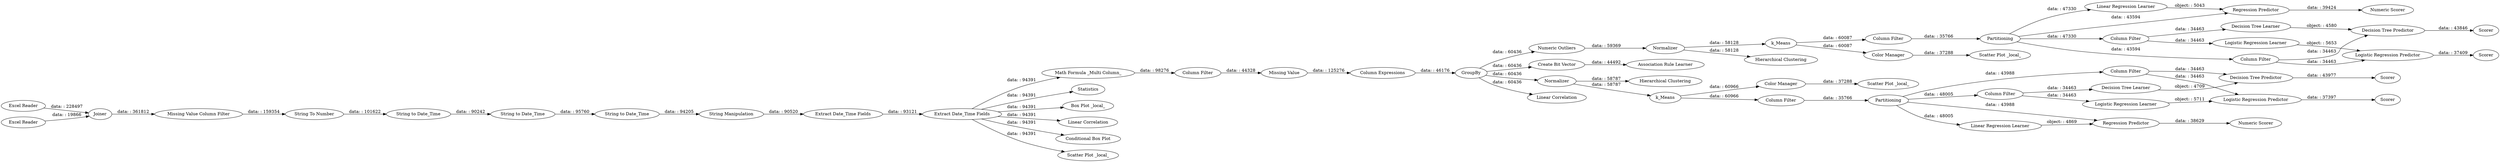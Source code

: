 digraph {
	"5879737711140993416_73" [label="Logistic Regression Learner"]
	"5879737711140993416_48" [label="Create Bit Vector"]
	"5879737711140993416_67" [label="Column Filter"]
	"5879737711140993416_59" [label="Linear Regression Learner"]
	"5879737711140993416_10" [label=Statistics]
	"5879737711140993416_42" [label="Color Manager"]
	"5879737711140993416_44" [label="Scatter Plot _local_"]
	"5879737711140993416_39" [label="Scatter Plot _local_"]
	"5879737711140993416_41" [label=Normalizer]
	"5879737711140993416_53" [label="Linear Correlation"]
	"5879737711140993416_64" [label=Scorer]
	"5879737711140993416_11" [label="Extract Date_Time Fields"]
	"5879737711140993416_1" [label="Excel Reader"]
	"5879737711140993416_55" [label="Column Filter"]
	"5879737711140993416_15" [label="Hierarchical Clustering"]
	"5879737711140993416_50" [label="Linear Regression Learner"]
	"5879737711140993416_61" [label="Column Filter"]
	"5879737711140993416_71" [label="Logistic Regression Predictor"]
	"5879737711140993416_29" [label=GroupBy]
	"5879737711140993416_45" [label="Hierarchical Clustering"]
	"5879737711140993416_28" [label="Math Formula _Multi Column_"]
	"5879737711140993416_40" [label="Color Manager"]
	"5879737711140993416_7" [label="Missing Value Column Filter"]
	"5879737711140993416_22" [label="Box Plot _local_"]
	"5879737711140993416_5" [label=Joiner]
	"5879737711140993416_38" [label=Normalizer]
	"5879737711140993416_65" [label="Column Filter"]
	"5879737711140993416_62" [label="Column Filter"]
	"5879737711140993416_70" [label="Logistic Regression Learner"]
	"5879737711140993416_27" [label="Column Filter"]
	"5879737711140993416_16" [label=k_Means]
	"5879737711140993416_8" [label="String to Date_Time"]
	"5879737711140993416_26" [label="Linear Correlation"]
	"5879737711140993416_57" [label="Numeric Scorer"]
	"5879737711140993416_63" [label="Decision Tree Predictor"]
	"5879737711140993416_3" [label="String to Date_Time"]
	"5879737711140993416_58" [label=Partitioning]
	"5879737711140993416_72" [label=Scorer]
	"5879737711140993416_68" [label=Scorer]
	"5879737711140993416_25" [label="Conditional Box Plot"]
	"5879737711140993416_36" [label="Numeric Outliers"]
	"5879737711140993416_43" [label=k_Means]
	"5879737711140993416_46" [label="Association Rule Learner"]
	"5879737711140993416_34" [label="Column Expressions"]
	"5879737711140993416_51" [label="Regression Predictor"]
	"5879737711140993416_75" [label="Logistic Regression Predictor"]
	"5879737711140993416_66" [label="Decision Tree Predictor"]
	"5879737711140993416_4" [label="Excel Reader"]
	"5879737711140993416_60" [label="Decision Tree Learner"]
	"5879737711140993416_12" [label="Extract Date_Time Fields"]
	"5879737711140993416_9" [label="String to Date_Time"]
	"5879737711140993416_74" [label=Scorer]
	"5879737711140993416_54" [label="Column Filter"]
	"5879737711140993416_52" [label="Numeric Scorer"]
	"5879737711140993416_32" [label="Missing Value"]
	"5879737711140993416_69" [label="Decision Tree Learner"]
	"5879737711140993416_24" [label="Scatter Plot _local_"]
	"5879737711140993416_2" [label="String To Number"]
	"5879737711140993416_56" [label="Regression Predictor"]
	"5879737711140993416_14" [label="String Manipulation"]
	"5879737711140993416_49" [label=Partitioning]
	"5879737711140993416_56" -> "5879737711140993416_57" [label="data: : 39424"]
	"5879737711140993416_12" -> "5879737711140993416_24" [label="data: : 94391"]
	"5879737711140993416_54" -> "5879737711140993416_49" [label="data: : 35766"]
	"5879737711140993416_62" -> "5879737711140993416_71" [label="data: : 34463"]
	"5879737711140993416_55" -> "5879737711140993416_58" [label="data: : 35766"]
	"5879737711140993416_5" -> "5879737711140993416_7" [label="data: : 361812"]
	"5879737711140993416_49" -> "5879737711140993416_51" [label="data: : 43988"]
	"5879737711140993416_63" -> "5879737711140993416_64" [label="data: : 43977"]
	"5879737711140993416_38" -> "5879737711140993416_16" [label="data: : 58128"]
	"5879737711140993416_16" -> "5879737711140993416_55" [label="data: : 60087"]
	"5879737711140993416_29" -> "5879737711140993416_48" [label="data: : 60436"]
	"5879737711140993416_40" -> "5879737711140993416_39" [label="data: : 37288"]
	"5879737711140993416_49" -> "5879737711140993416_61" [label="data: : 48005"]
	"5879737711140993416_9" -> "5879737711140993416_14" [label="data: : 94205"]
	"5879737711140993416_34" -> "5879737711140993416_29" [label="data: : 46176"]
	"5879737711140993416_36" -> "5879737711140993416_38" [label="data: : 59369"]
	"5879737711140993416_58" -> "5879737711140993416_67" [label="data: : 43594"]
	"5879737711140993416_67" -> "5879737711140993416_66" [label="data: : 34463"]
	"5879737711140993416_71" -> "5879737711140993416_72" [label="data: : 37397"]
	"5879737711140993416_65" -> "5879737711140993416_69" [label="data: : 34463"]
	"5879737711140993416_2" -> "5879737711140993416_3" [label="data: : 101622"]
	"5879737711140993416_16" -> "5879737711140993416_40" [label="data: : 60087"]
	"5879737711140993416_49" -> "5879737711140993416_50" [label="data: : 48005"]
	"5879737711140993416_43" -> "5879737711140993416_42" [label="data: : 60966"]
	"5879737711140993416_51" -> "5879737711140993416_52" [label="data: : 38629"]
	"5879737711140993416_58" -> "5879737711140993416_59" [label="data: : 47330"]
	"5879737711140993416_58" -> "5879737711140993416_65" [label="data: : 47330"]
	"5879737711140993416_73" -> "5879737711140993416_75" [label="object: : 5653"]
	"5879737711140993416_69" -> "5879737711140993416_66" [label="object: : 4580"]
	"5879737711140993416_12" -> "5879737711140993416_10" [label="data: : 94391"]
	"5879737711140993416_8" -> "5879737711140993416_9" [label="data: : 95760"]
	"5879737711140993416_70" -> "5879737711140993416_71" [label="object: : 5711"]
	"5879737711140993416_11" -> "5879737711140993416_12" [label="data: : 93121"]
	"5879737711140993416_12" -> "5879737711140993416_28" [label="data: : 94391"]
	"5879737711140993416_32" -> "5879737711140993416_34" [label="data: : 125276"]
	"5879737711140993416_50" -> "5879737711140993416_51" [label="object: : 4869"]
	"5879737711140993416_75" -> "5879737711140993416_74" [label="data: : 37409"]
	"5879737711140993416_12" -> "5879737711140993416_26" [label="data: : 94391"]
	"5879737711140993416_41" -> "5879737711140993416_43" [label="data: : 58787"]
	"5879737711140993416_61" -> "5879737711140993416_70" [label="data: : 34463"]
	"5879737711140993416_62" -> "5879737711140993416_63" [label="data: : 34463"]
	"5879737711140993416_29" -> "5879737711140993416_53" [label="data: : 60436"]
	"5879737711140993416_48" -> "5879737711140993416_46" [label="data: : 44492"]
	"5879737711140993416_12" -> "5879737711140993416_22" [label="data: : 94391"]
	"5879737711140993416_60" -> "5879737711140993416_63" [label="object: : 4709"]
	"5879737711140993416_67" -> "5879737711140993416_75" [label="data: : 34463"]
	"5879737711140993416_7" -> "5879737711140993416_2" [label="data: : 159354"]
	"5879737711140993416_3" -> "5879737711140993416_8" [label="data: : 90242"]
	"5879737711140993416_65" -> "5879737711140993416_73" [label="data: : 34463"]
	"5879737711140993416_41" -> "5879737711140993416_45" [label="data: : 58787"]
	"5879737711140993416_12" -> "5879737711140993416_25" [label="data: : 94391"]
	"5879737711140993416_58" -> "5879737711140993416_56" [label="data: : 43594"]
	"5879737711140993416_66" -> "5879737711140993416_68" [label="data: : 43846"]
	"5879737711140993416_29" -> "5879737711140993416_36" [label="data: : 60436"]
	"5879737711140993416_42" -> "5879737711140993416_44" [label="data: : 37288"]
	"5879737711140993416_61" -> "5879737711140993416_60" [label="data: : 34463"]
	"5879737711140993416_28" -> "5879737711140993416_27" [label="data: : 98276"]
	"5879737711140993416_4" -> "5879737711140993416_5" [label="data: : 19866"]
	"5879737711140993416_14" -> "5879737711140993416_11" [label="data: : 90520"]
	"5879737711140993416_27" -> "5879737711140993416_32" [label="data: : 44328"]
	"5879737711140993416_29" -> "5879737711140993416_41" [label="data: : 60436"]
	"5879737711140993416_43" -> "5879737711140993416_54" [label="data: : 60966"]
	"5879737711140993416_38" -> "5879737711140993416_15" [label="data: : 58128"]
	"5879737711140993416_59" -> "5879737711140993416_56" [label="object: : 5043"]
	"5879737711140993416_49" -> "5879737711140993416_62" [label="data: : 43988"]
	"5879737711140993416_1" -> "5879737711140993416_5" [label="data: : 228497"]
	rankdir=LR
}

